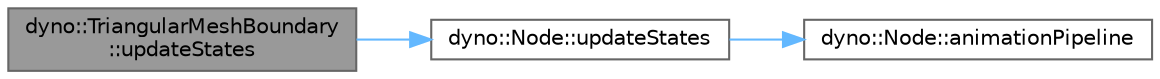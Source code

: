 digraph "dyno::TriangularMeshBoundary::updateStates"
{
 // LATEX_PDF_SIZE
  bgcolor="transparent";
  edge [fontname=Helvetica,fontsize=10,labelfontname=Helvetica,labelfontsize=10];
  node [fontname=Helvetica,fontsize=10,shape=box,height=0.2,width=0.4];
  rankdir="LR";
  Node1 [id="Node000001",label="dyno::TriangularMeshBoundary\l::updateStates",height=0.2,width=0.4,color="gray40", fillcolor="grey60", style="filled", fontcolor="black",tooltip=" "];
  Node1 -> Node2 [id="edge1_Node000001_Node000002",color="steelblue1",style="solid",tooltip=" "];
  Node2 [id="Node000002",label="dyno::Node::updateStates",height=0.2,width=0.4,color="grey40", fillcolor="white", style="filled",URL="$classdyno_1_1_node.html#a4338663f7efbde6c56b506a8d89c896c",tooltip=" "];
  Node2 -> Node3 [id="edge2_Node000002_Node000003",color="steelblue1",style="solid",tooltip=" "];
  Node3 [id="Node000003",label="dyno::Node::animationPipeline",height=0.2,width=0.4,color="grey40", fillcolor="white", style="filled",URL="$classdyno_1_1_node.html#aba92798b2bb44a2afb84042ff83d753e",tooltip=" "];
}
